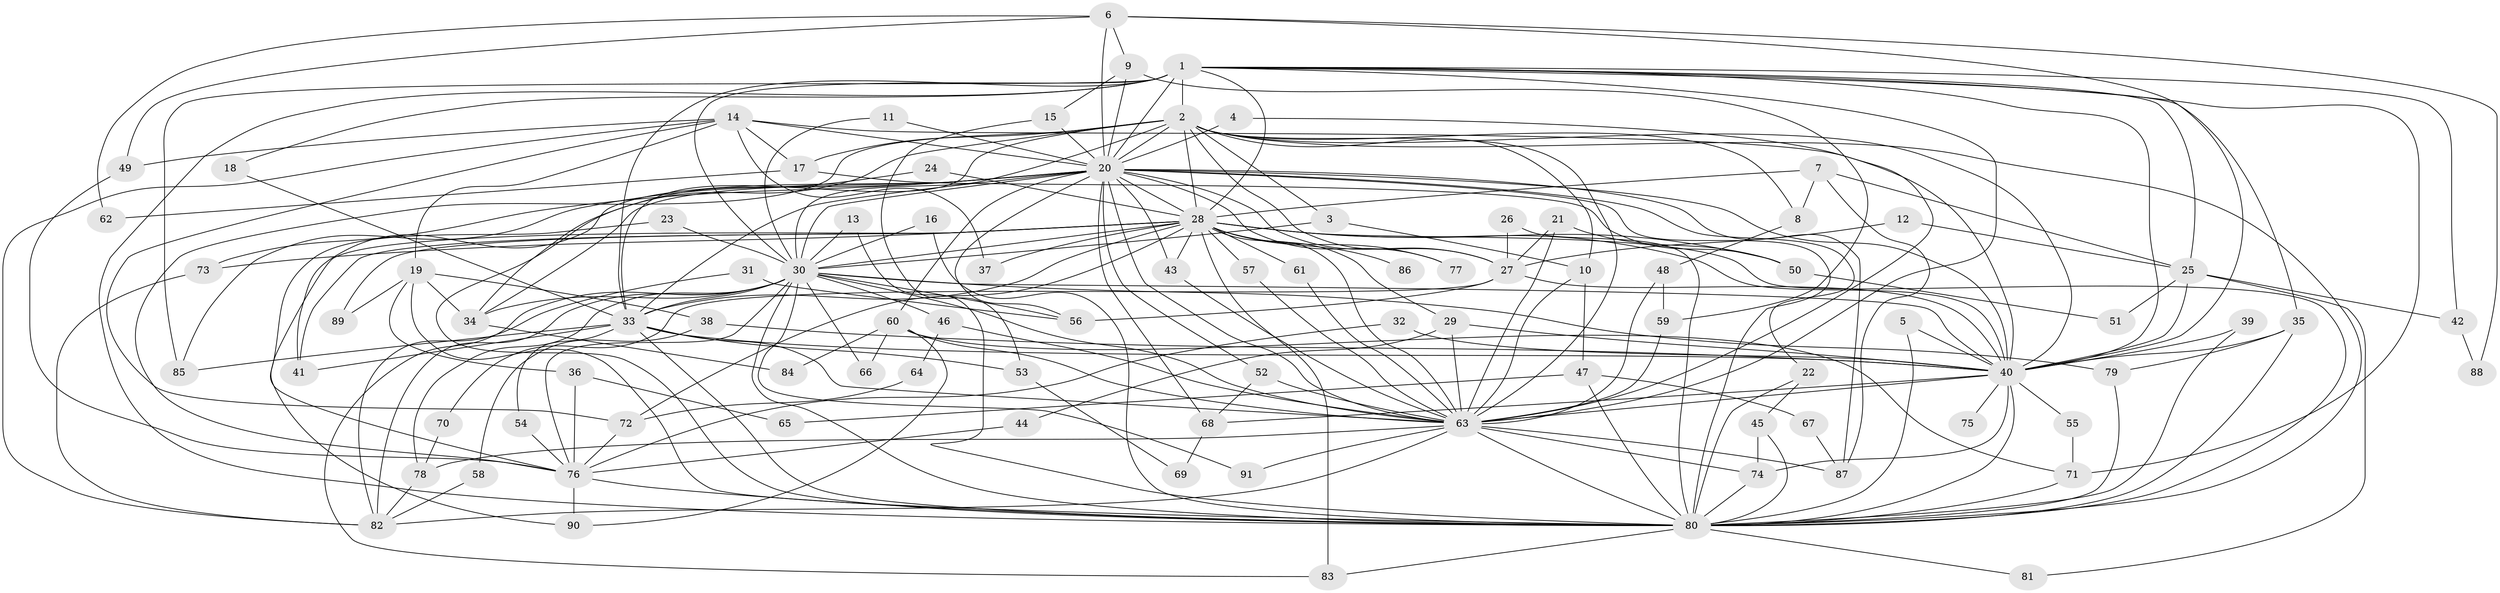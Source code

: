 // original degree distribution, {27: 0.015503875968992248, 26: 0.007751937984496124, 15: 0.007751937984496124, 33: 0.007751937984496124, 13: 0.007751937984496124, 16: 0.015503875968992248, 28: 0.007751937984496124, 25: 0.007751937984496124, 3: 0.17829457364341086, 4: 0.11627906976744186, 8: 0.015503875968992248, 2: 0.5581395348837209, 11: 0.007751937984496124, 9: 0.007751937984496124, 6: 0.015503875968992248, 5: 0.007751937984496124, 7: 0.015503875968992248}
// Generated by graph-tools (version 1.1) at 2025/36/03/04/25 23:36:23]
// undirected, 91 vertices, 224 edges
graph export_dot {
  node [color=gray90,style=filled];
  1;
  2;
  3;
  4;
  5;
  6;
  7;
  8;
  9;
  10;
  11;
  12;
  13;
  14;
  15;
  16;
  17;
  18;
  19;
  20;
  21;
  22;
  23;
  24;
  25;
  26;
  27;
  28;
  29;
  30;
  31;
  32;
  33;
  34;
  35;
  36;
  37;
  38;
  39;
  40;
  41;
  42;
  43;
  44;
  45;
  46;
  47;
  48;
  49;
  50;
  51;
  52;
  53;
  54;
  55;
  56;
  57;
  58;
  59;
  60;
  61;
  62;
  63;
  64;
  65;
  66;
  67;
  68;
  69;
  70;
  71;
  72;
  73;
  74;
  75;
  76;
  77;
  78;
  79;
  80;
  81;
  82;
  83;
  84;
  85;
  86;
  87;
  88;
  89;
  90;
  91;
  1 -- 2 [weight=2.0];
  1 -- 18 [weight=1.0];
  1 -- 20 [weight=3.0];
  1 -- 25 [weight=1.0];
  1 -- 28 [weight=3.0];
  1 -- 30 [weight=2.0];
  1 -- 33 [weight=3.0];
  1 -- 35 [weight=1.0];
  1 -- 40 [weight=2.0];
  1 -- 42 [weight=1.0];
  1 -- 63 [weight=3.0];
  1 -- 71 [weight=1.0];
  1 -- 80 [weight=2.0];
  1 -- 85 [weight=1.0];
  2 -- 3 [weight=1.0];
  2 -- 8 [weight=1.0];
  2 -- 10 [weight=1.0];
  2 -- 17 [weight=1.0];
  2 -- 20 [weight=1.0];
  2 -- 27 [weight=1.0];
  2 -- 28 [weight=1.0];
  2 -- 30 [weight=1.0];
  2 -- 33 [weight=1.0];
  2 -- 34 [weight=1.0];
  2 -- 40 [weight=1.0];
  2 -- 63 [weight=1.0];
  2 -- 76 [weight=1.0];
  2 -- 80 [weight=1.0];
  3 -- 10 [weight=1.0];
  3 -- 30 [weight=1.0];
  4 -- 20 [weight=1.0];
  4 -- 63 [weight=1.0];
  5 -- 40 [weight=1.0];
  5 -- 80 [weight=1.0];
  6 -- 9 [weight=1.0];
  6 -- 20 [weight=1.0];
  6 -- 40 [weight=1.0];
  6 -- 49 [weight=1.0];
  6 -- 62 [weight=1.0];
  6 -- 88 [weight=1.0];
  7 -- 8 [weight=1.0];
  7 -- 25 [weight=1.0];
  7 -- 28 [weight=1.0];
  7 -- 87 [weight=1.0];
  8 -- 48 [weight=1.0];
  9 -- 15 [weight=1.0];
  9 -- 20 [weight=1.0];
  9 -- 59 [weight=1.0];
  10 -- 47 [weight=1.0];
  10 -- 63 [weight=1.0];
  11 -- 20 [weight=1.0];
  11 -- 30 [weight=1.0];
  12 -- 25 [weight=1.0];
  12 -- 27 [weight=1.0];
  13 -- 30 [weight=1.0];
  13 -- 80 [weight=1.0];
  14 -- 17 [weight=1.0];
  14 -- 19 [weight=1.0];
  14 -- 20 [weight=2.0];
  14 -- 37 [weight=1.0];
  14 -- 40 [weight=1.0];
  14 -- 49 [weight=1.0];
  14 -- 72 [weight=1.0];
  14 -- 82 [weight=1.0];
  15 -- 20 [weight=1.0];
  15 -- 53 [weight=1.0];
  16 -- 30 [weight=1.0];
  16 -- 80 [weight=1.0];
  17 -- 50 [weight=1.0];
  17 -- 62 [weight=1.0];
  18 -- 33 [weight=1.0];
  19 -- 34 [weight=1.0];
  19 -- 36 [weight=1.0];
  19 -- 38 [weight=1.0];
  19 -- 80 [weight=1.0];
  19 -- 89 [weight=1.0];
  20 -- 22 [weight=1.0];
  20 -- 27 [weight=1.0];
  20 -- 28 [weight=1.0];
  20 -- 30 [weight=2.0];
  20 -- 33 [weight=1.0];
  20 -- 34 [weight=1.0];
  20 -- 40 [weight=1.0];
  20 -- 41 [weight=1.0];
  20 -- 43 [weight=1.0];
  20 -- 52 [weight=1.0];
  20 -- 56 [weight=1.0];
  20 -- 60 [weight=2.0];
  20 -- 63 [weight=1.0];
  20 -- 68 [weight=1.0];
  20 -- 73 [weight=1.0];
  20 -- 77 [weight=1.0];
  20 -- 80 [weight=2.0];
  20 -- 85 [weight=1.0];
  20 -- 87 [weight=1.0];
  21 -- 27 [weight=1.0];
  21 -- 50 [weight=1.0];
  21 -- 63 [weight=1.0];
  22 -- 45 [weight=1.0];
  22 -- 80 [weight=1.0];
  23 -- 30 [weight=1.0];
  23 -- 76 [weight=1.0];
  24 -- 28 [weight=1.0];
  24 -- 80 [weight=1.0];
  25 -- 40 [weight=2.0];
  25 -- 42 [weight=1.0];
  25 -- 51 [weight=1.0];
  25 -- 81 [weight=1.0];
  26 -- 27 [weight=1.0];
  26 -- 80 [weight=1.0];
  27 -- 40 [weight=1.0];
  27 -- 56 [weight=1.0];
  27 -- 70 [weight=1.0];
  28 -- 29 [weight=1.0];
  28 -- 30 [weight=1.0];
  28 -- 33 [weight=1.0];
  28 -- 37 [weight=1.0];
  28 -- 40 [weight=1.0];
  28 -- 41 [weight=1.0];
  28 -- 43 [weight=1.0];
  28 -- 50 [weight=1.0];
  28 -- 57 [weight=1.0];
  28 -- 61 [weight=1.0];
  28 -- 63 [weight=1.0];
  28 -- 72 [weight=1.0];
  28 -- 73 [weight=1.0];
  28 -- 77 [weight=1.0];
  28 -- 80 [weight=1.0];
  28 -- 83 [weight=1.0];
  28 -- 86 [weight=1.0];
  28 -- 89 [weight=1.0];
  28 -- 90 [weight=1.0];
  29 -- 40 [weight=1.0];
  29 -- 44 [weight=1.0];
  29 -- 63 [weight=1.0];
  30 -- 33 [weight=1.0];
  30 -- 34 [weight=1.0];
  30 -- 40 [weight=1.0];
  30 -- 46 [weight=1.0];
  30 -- 56 [weight=1.0];
  30 -- 63 [weight=1.0];
  30 -- 66 [weight=1.0];
  30 -- 76 [weight=1.0];
  30 -- 78 [weight=1.0];
  30 -- 79 [weight=1.0];
  30 -- 80 [weight=1.0];
  30 -- 82 [weight=1.0];
  30 -- 83 [weight=1.0];
  30 -- 91 [weight=1.0];
  31 -- 56 [weight=1.0];
  31 -- 82 [weight=1.0];
  32 -- 40 [weight=1.0];
  32 -- 76 [weight=1.0];
  33 -- 40 [weight=2.0];
  33 -- 41 [weight=1.0];
  33 -- 53 [weight=1.0];
  33 -- 54 [weight=1.0];
  33 -- 63 [weight=1.0];
  33 -- 80 [weight=1.0];
  33 -- 85 [weight=1.0];
  34 -- 84 [weight=1.0];
  35 -- 40 [weight=1.0];
  35 -- 79 [weight=1.0];
  35 -- 80 [weight=1.0];
  36 -- 65 [weight=1.0];
  36 -- 76 [weight=1.0];
  38 -- 40 [weight=1.0];
  38 -- 58 [weight=1.0];
  39 -- 40 [weight=1.0];
  39 -- 80 [weight=1.0];
  40 -- 55 [weight=1.0];
  40 -- 63 [weight=1.0];
  40 -- 68 [weight=1.0];
  40 -- 74 [weight=1.0];
  40 -- 75 [weight=1.0];
  40 -- 80 [weight=1.0];
  42 -- 88 [weight=1.0];
  43 -- 63 [weight=1.0];
  44 -- 76 [weight=1.0];
  45 -- 74 [weight=1.0];
  45 -- 80 [weight=1.0];
  46 -- 63 [weight=1.0];
  46 -- 64 [weight=1.0];
  47 -- 65 [weight=1.0];
  47 -- 67 [weight=1.0];
  47 -- 80 [weight=1.0];
  48 -- 59 [weight=1.0];
  48 -- 63 [weight=1.0];
  49 -- 76 [weight=1.0];
  50 -- 51 [weight=1.0];
  52 -- 63 [weight=1.0];
  52 -- 68 [weight=1.0];
  53 -- 69 [weight=1.0];
  54 -- 76 [weight=1.0];
  55 -- 71 [weight=1.0];
  57 -- 63 [weight=1.0];
  58 -- 82 [weight=1.0];
  59 -- 63 [weight=1.0];
  60 -- 63 [weight=1.0];
  60 -- 66 [weight=1.0];
  60 -- 71 [weight=1.0];
  60 -- 84 [weight=1.0];
  60 -- 90 [weight=1.0];
  61 -- 63 [weight=1.0];
  63 -- 74 [weight=1.0];
  63 -- 78 [weight=1.0];
  63 -- 80 [weight=1.0];
  63 -- 82 [weight=1.0];
  63 -- 87 [weight=1.0];
  63 -- 91 [weight=1.0];
  64 -- 72 [weight=1.0];
  67 -- 87 [weight=1.0];
  68 -- 69 [weight=1.0];
  70 -- 78 [weight=1.0];
  71 -- 80 [weight=1.0];
  72 -- 76 [weight=1.0];
  73 -- 82 [weight=1.0];
  74 -- 80 [weight=1.0];
  76 -- 80 [weight=1.0];
  76 -- 90 [weight=1.0];
  78 -- 82 [weight=1.0];
  79 -- 80 [weight=1.0];
  80 -- 81 [weight=1.0];
  80 -- 83 [weight=1.0];
}
